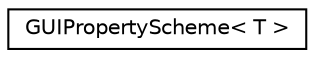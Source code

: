 digraph "Graphical Class Hierarchy"
{
  edge [fontname="Helvetica",fontsize="10",labelfontname="Helvetica",labelfontsize="10"];
  node [fontname="Helvetica",fontsize="10",shape=record];
  rankdir="LR";
  Node0 [label="GUIPropertyScheme\< T \>",height=0.2,width=0.4,color="black", fillcolor="white", style="filled",URL="$d8/da4/class_g_u_i_property_scheme.html"];
}
